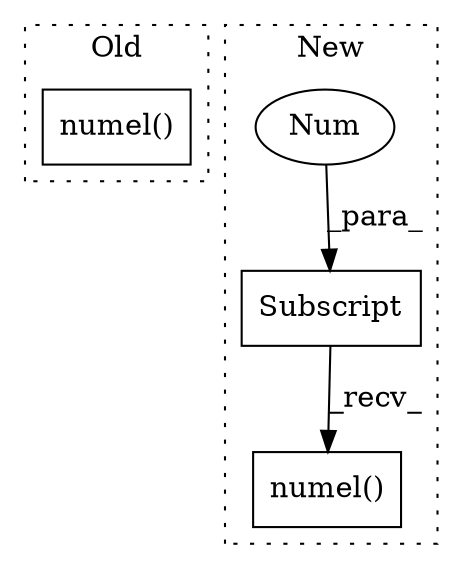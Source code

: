 digraph G {
subgraph cluster0 {
1 [label="numel()" a="75" s="3734" l="13" shape="box"];
label = "Old";
style="dotted";
}
subgraph cluster1 {
2 [label="Subscript" a="63" s="3858,0" l="9,0" shape="box"];
3 [label="Num" a="76" s="3865" l="1" shape="ellipse"];
4 [label="numel()" a="75" s="3858" l="17" shape="box"];
label = "New";
style="dotted";
}
2 -> 4 [label="_recv_"];
3 -> 2 [label="_para_"];
}